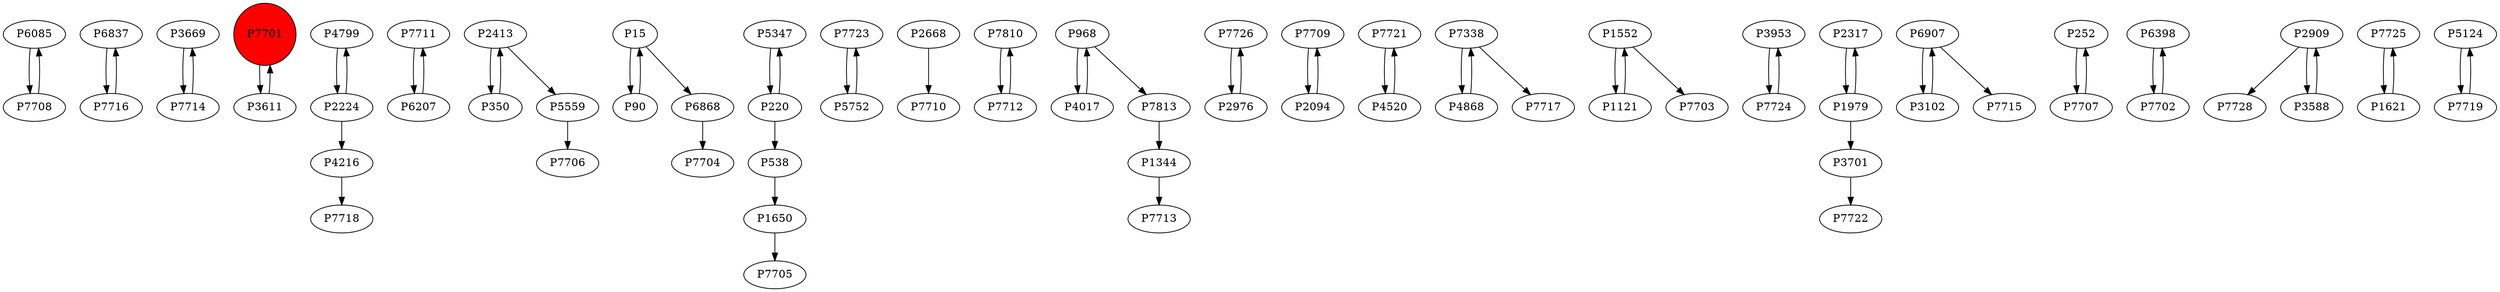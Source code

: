 digraph {
	P6085 -> P7708
	P6837 -> P7716
	P3669 -> P7714
	P7701 -> P3611
	P4799 -> P2224
	P7711 -> P6207
	P5559 -> P7706
	P15 -> P90
	P5347 -> P220
	P7723 -> P5752
	P2668 -> P7710
	P350 -> P2413
	P7810 -> P7712
	P968 -> P4017
	P7726 -> P2976
	P7709 -> P2094
	P7721 -> P4520
	P7338 -> P4868
	P1552 -> P1121
	P2976 -> P7726
	P7338 -> P7717
	P4868 -> P7338
	P3953 -> P7724
	P15 -> P6868
	P2317 -> P1979
	P6907 -> P3102
	P252 -> P7707
	P2224 -> P4216
	P6398 -> P7702
	P7712 -> P7810
	P6907 -> P7715
	P2909 -> P7728
	P968 -> P7813
	P1121 -> P1552
	P1979 -> P3701
	P2413 -> P350
	P538 -> P1650
	P90 -> P15
	P7725 -> P1621
	P6868 -> P7704
	P3611 -> P7701
	P220 -> P538
	P1621 -> P7725
	P2094 -> P7709
	P1650 -> P7705
	P1979 -> P2317
	P5124 -> P7719
	P7716 -> P6837
	P3102 -> P6907
	P7813 -> P1344
	P3701 -> P7722
	P1344 -> P7713
	P4017 -> P968
	P4216 -> P7718
	P2909 -> P3588
	P4520 -> P7721
	P7719 -> P5124
	P7714 -> P3669
	P220 -> P5347
	P3588 -> P2909
	P5752 -> P7723
	P7707 -> P252
	P7724 -> P3953
	P7708 -> P6085
	P2224 -> P4799
	P2413 -> P5559
	P7702 -> P6398
	P1552 -> P7703
	P6207 -> P7711
	P7701 [shape=circle]
	P7701 [style=filled]
	P7701 [fillcolor=red]
}